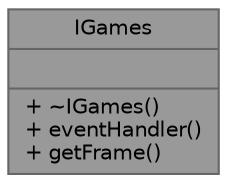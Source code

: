 digraph "IGames"
{
 // LATEX_PDF_SIZE
  bgcolor="transparent";
  edge [fontname=Helvetica,fontsize=10,labelfontname=Helvetica,labelfontsize=10];
  node [fontname=Helvetica,fontsize=10,shape=box,height=0.2,width=0.4];
  Node1 [shape=record,label="{IGames\n||+ ~IGames()\l+ eventHandler()\l+ getFrame()\l}",height=0.2,width=0.4,color="gray40", fillcolor="grey60", style="filled", fontcolor="black",tooltip=" "];
}
